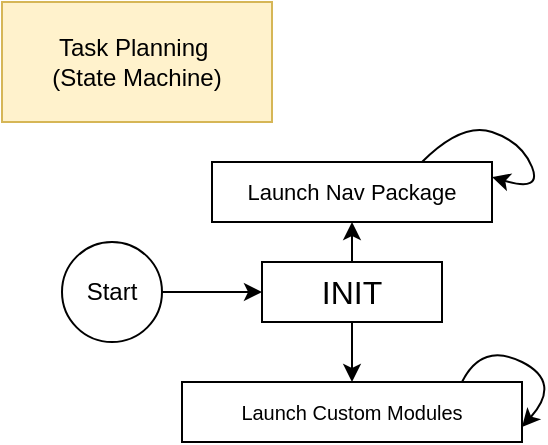 <mxfile version="23.1.6" type="github">
  <diagram name="Page-1" id="wCWra6xxkZbTgV-Bye85">
    <mxGraphModel dx="954" dy="558" grid="1" gridSize="10" guides="1" tooltips="1" connect="1" arrows="1" fold="1" page="1" pageScale="1" pageWidth="850" pageHeight="1100" math="0" shadow="0">
      <root>
        <mxCell id="0" />
        <mxCell id="1" parent="0" />
        <mxCell id="UYnusm4cooaI_DaDo-KD-1" value="Task Planning&amp;nbsp;&lt;br&gt;(State Machine)" style="rounded=0;whiteSpace=wrap;html=1;fillColor=#fff2cc;strokeColor=#d6b656;" vertex="1" parent="1">
          <mxGeometry x="90" y="50" width="135" height="60" as="geometry" />
        </mxCell>
        <mxCell id="UYnusm4cooaI_DaDo-KD-2" value="Start" style="ellipse;whiteSpace=wrap;html=1;" vertex="1" parent="1">
          <mxGeometry x="120" y="170" width="50" height="50" as="geometry" />
        </mxCell>
        <mxCell id="UYnusm4cooaI_DaDo-KD-3" value="&lt;font style=&quot;font-size: 16px;&quot;&gt;INIT&lt;/font&gt;" style="rounded=0;whiteSpace=wrap;html=1;" vertex="1" parent="1">
          <mxGeometry x="220" y="180" width="90" height="30" as="geometry" />
        </mxCell>
        <mxCell id="UYnusm4cooaI_DaDo-KD-4" value="" style="endArrow=classic;html=1;rounded=0;exitX=1;exitY=0.5;exitDx=0;exitDy=0;entryX=0;entryY=0.5;entryDx=0;entryDy=0;" edge="1" parent="1" source="UYnusm4cooaI_DaDo-KD-2" target="UYnusm4cooaI_DaDo-KD-3">
          <mxGeometry width="50" height="50" relative="1" as="geometry">
            <mxPoint x="400" y="310" as="sourcePoint" />
            <mxPoint x="450" y="260" as="targetPoint" />
          </mxGeometry>
        </mxCell>
        <mxCell id="UYnusm4cooaI_DaDo-KD-5" value="&lt;font style=&quot;font-size: 11px;&quot;&gt;Launch Nav Package&lt;/font&gt;" style="rounded=0;whiteSpace=wrap;html=1;" vertex="1" parent="1">
          <mxGeometry x="195" y="130" width="140" height="30" as="geometry" />
        </mxCell>
        <mxCell id="UYnusm4cooaI_DaDo-KD-8" value="" style="curved=1;endArrow=classic;html=1;rounded=0;exitX=0.75;exitY=0;exitDx=0;exitDy=0;entryX=1;entryY=0.25;entryDx=0;entryDy=0;" edge="1" parent="1" source="UYnusm4cooaI_DaDo-KD-5" target="UYnusm4cooaI_DaDo-KD-5">
          <mxGeometry width="50" height="50" relative="1" as="geometry">
            <mxPoint x="400" y="310" as="sourcePoint" />
            <mxPoint x="480" y="260" as="targetPoint" />
            <Array as="points">
              <mxPoint x="320" y="110" />
              <mxPoint x="350" y="120" />
              <mxPoint x="360" y="145" />
            </Array>
          </mxGeometry>
        </mxCell>
        <mxCell id="UYnusm4cooaI_DaDo-KD-9" value="" style="endArrow=classic;html=1;rounded=0;exitX=0.5;exitY=0;exitDx=0;exitDy=0;entryX=0.5;entryY=1;entryDx=0;entryDy=0;" edge="1" parent="1" source="UYnusm4cooaI_DaDo-KD-3" target="UYnusm4cooaI_DaDo-KD-5">
          <mxGeometry width="50" height="50" relative="1" as="geometry">
            <mxPoint x="350" y="370" as="sourcePoint" />
            <mxPoint x="400" y="320" as="targetPoint" />
          </mxGeometry>
        </mxCell>
        <mxCell id="UYnusm4cooaI_DaDo-KD-15" value="&lt;font style=&quot;font-size: 10px;&quot;&gt;Launch Custom Modules&lt;/font&gt;" style="rounded=0;whiteSpace=wrap;html=1;" vertex="1" parent="1">
          <mxGeometry x="180" y="240" width="170" height="30" as="geometry" />
        </mxCell>
        <mxCell id="UYnusm4cooaI_DaDo-KD-18" value="" style="endArrow=classic;html=1;rounded=0;exitX=0.5;exitY=1;exitDx=0;exitDy=0;entryX=0.5;entryY=0;entryDx=0;entryDy=0;" edge="1" parent="1" source="UYnusm4cooaI_DaDo-KD-3" target="UYnusm4cooaI_DaDo-KD-15">
          <mxGeometry width="50" height="50" relative="1" as="geometry">
            <mxPoint x="410" y="310" as="sourcePoint" />
            <mxPoint x="460" y="260" as="targetPoint" />
          </mxGeometry>
        </mxCell>
        <mxCell id="UYnusm4cooaI_DaDo-KD-20" value="" style="curved=1;endArrow=classic;html=1;rounded=0;exitX=0.75;exitY=0;exitDx=0;exitDy=0;entryX=1;entryY=0.75;entryDx=0;entryDy=0;" edge="1" parent="1" target="UYnusm4cooaI_DaDo-KD-15">
          <mxGeometry width="50" height="50" relative="1" as="geometry">
            <mxPoint x="320" y="240" as="sourcePoint" />
            <mxPoint x="355" y="248" as="targetPoint" />
            <Array as="points">
              <mxPoint x="330" y="220" />
              <mxPoint x="370" y="240" />
            </Array>
          </mxGeometry>
        </mxCell>
      </root>
    </mxGraphModel>
  </diagram>
</mxfile>
